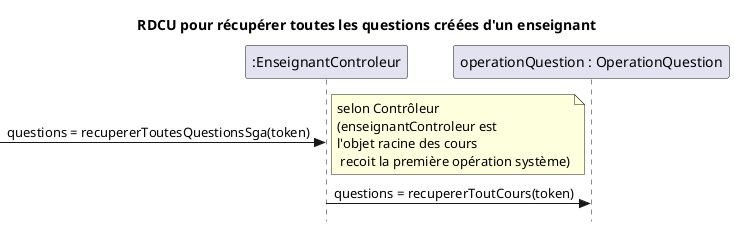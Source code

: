 @startuml recupererTouteQuestion
skinparam style strictuml
skinparam defaultfontname Verdana
title RDCU pour récupérer toutes les questions créées d'un enseignant
participant ":EnseignantControleur" as controleur
participant "operationQuestion : OperationQuestion" as mapCours

->controleur : questions = recupererToutesQuestionsSga(token)
note right : selon Contrôleur\n(enseignantControleur est\nl'objet racine des cours\n recoit la première opération système)
controleur -> mapCours : questions = recupererToutCours(token)
@enduml

@startuml recupererUneQuestion
skinparam style strictuml
skinparam defaultfontname Verdana
title RDCU pour récupérer une question créée d'un enseignant
participant ":coursControleur" as controleur
participant "OperationCours : OperationCours" as mapCours
->controleur : question = recupererUneQuestionSga(token, idQuestion)
note right : selon Contrôleur\n(coursControleur est\nl'objet racine des cours\n recoit la première opération système)
controleur -> mapCours : question = recupererUneQuestion(token, idQuestion)
@enduml